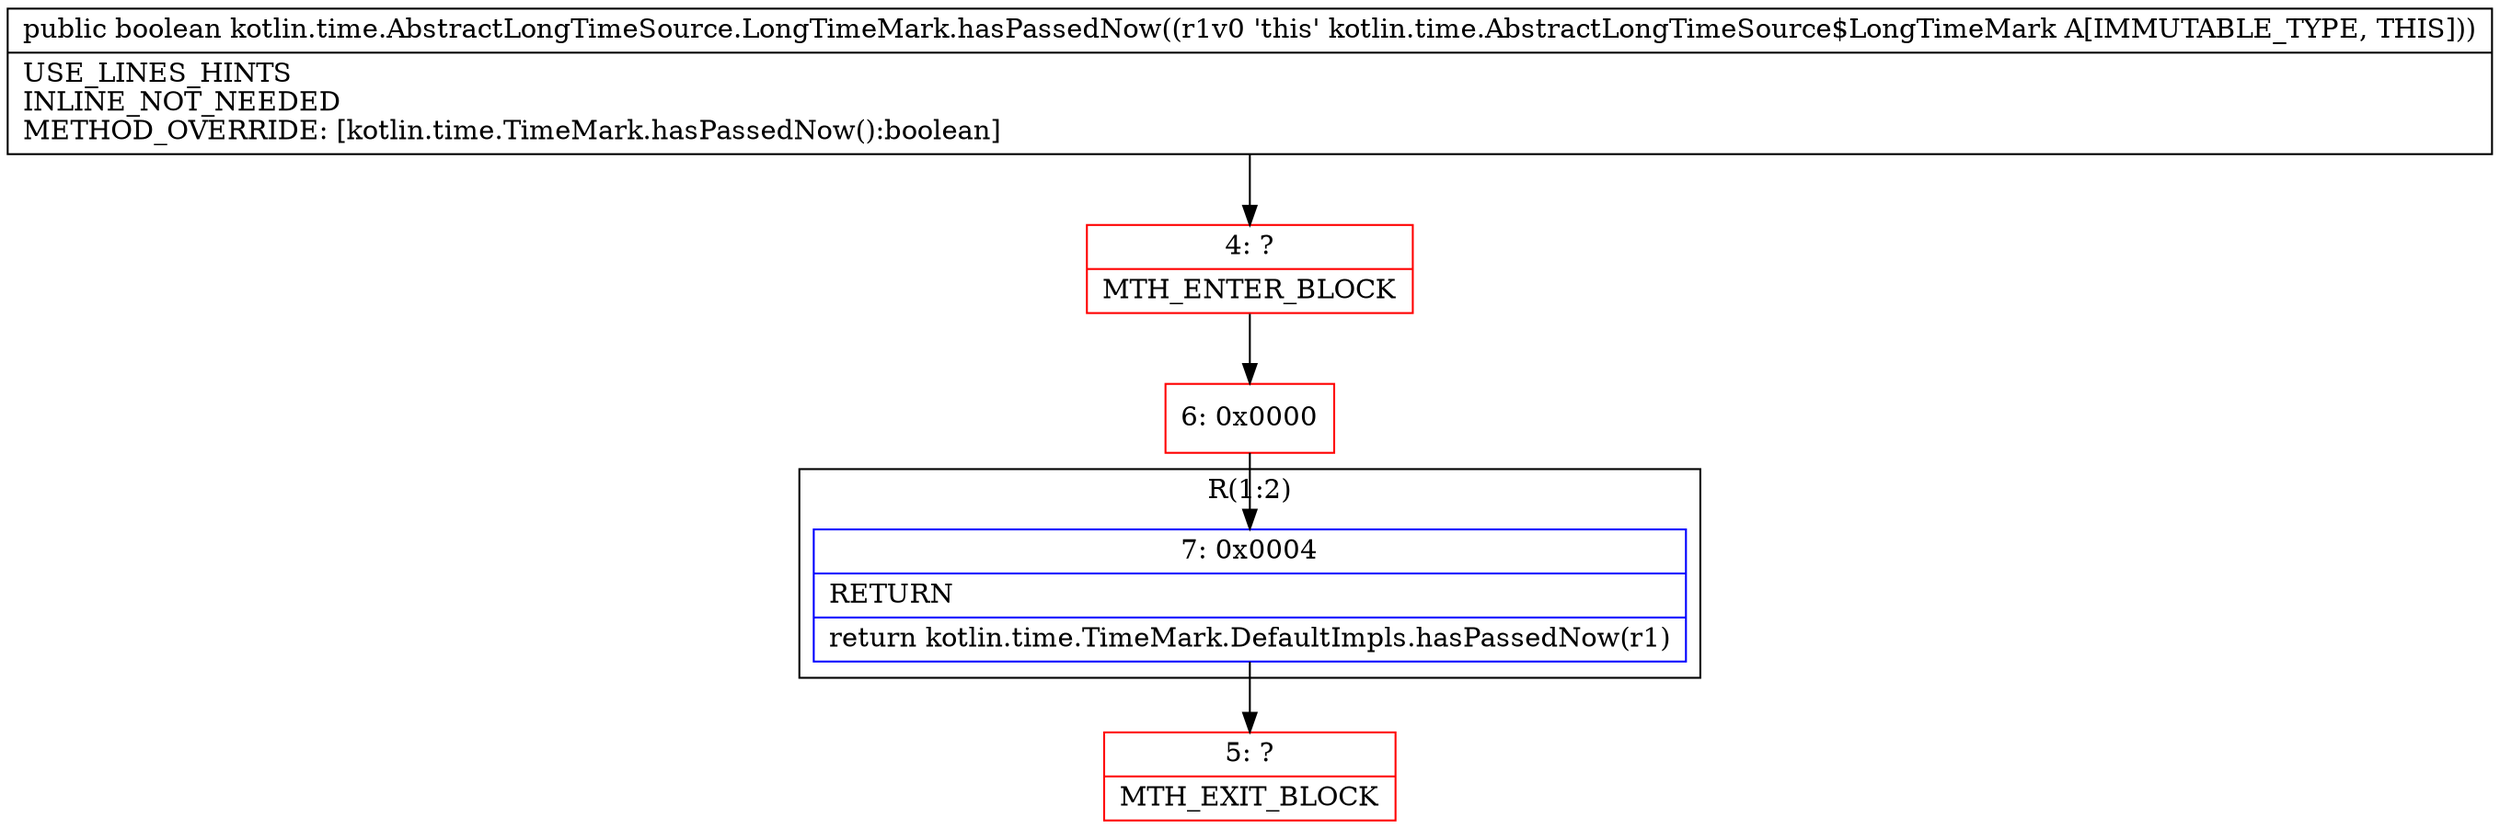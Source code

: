 digraph "CFG forkotlin.time.AbstractLongTimeSource.LongTimeMark.hasPassedNow()Z" {
subgraph cluster_Region_271336522 {
label = "R(1:2)";
node [shape=record,color=blue];
Node_7 [shape=record,label="{7\:\ 0x0004|RETURN\l|return kotlin.time.TimeMark.DefaultImpls.hasPassedNow(r1)\l}"];
}
Node_4 [shape=record,color=red,label="{4\:\ ?|MTH_ENTER_BLOCK\l}"];
Node_6 [shape=record,color=red,label="{6\:\ 0x0000}"];
Node_5 [shape=record,color=red,label="{5\:\ ?|MTH_EXIT_BLOCK\l}"];
MethodNode[shape=record,label="{public boolean kotlin.time.AbstractLongTimeSource.LongTimeMark.hasPassedNow((r1v0 'this' kotlin.time.AbstractLongTimeSource$LongTimeMark A[IMMUTABLE_TYPE, THIS]))  | USE_LINES_HINTS\lINLINE_NOT_NEEDED\lMETHOD_OVERRIDE: [kotlin.time.TimeMark.hasPassedNow():boolean]\l}"];
MethodNode -> Node_4;Node_7 -> Node_5;
Node_4 -> Node_6;
Node_6 -> Node_7;
}

